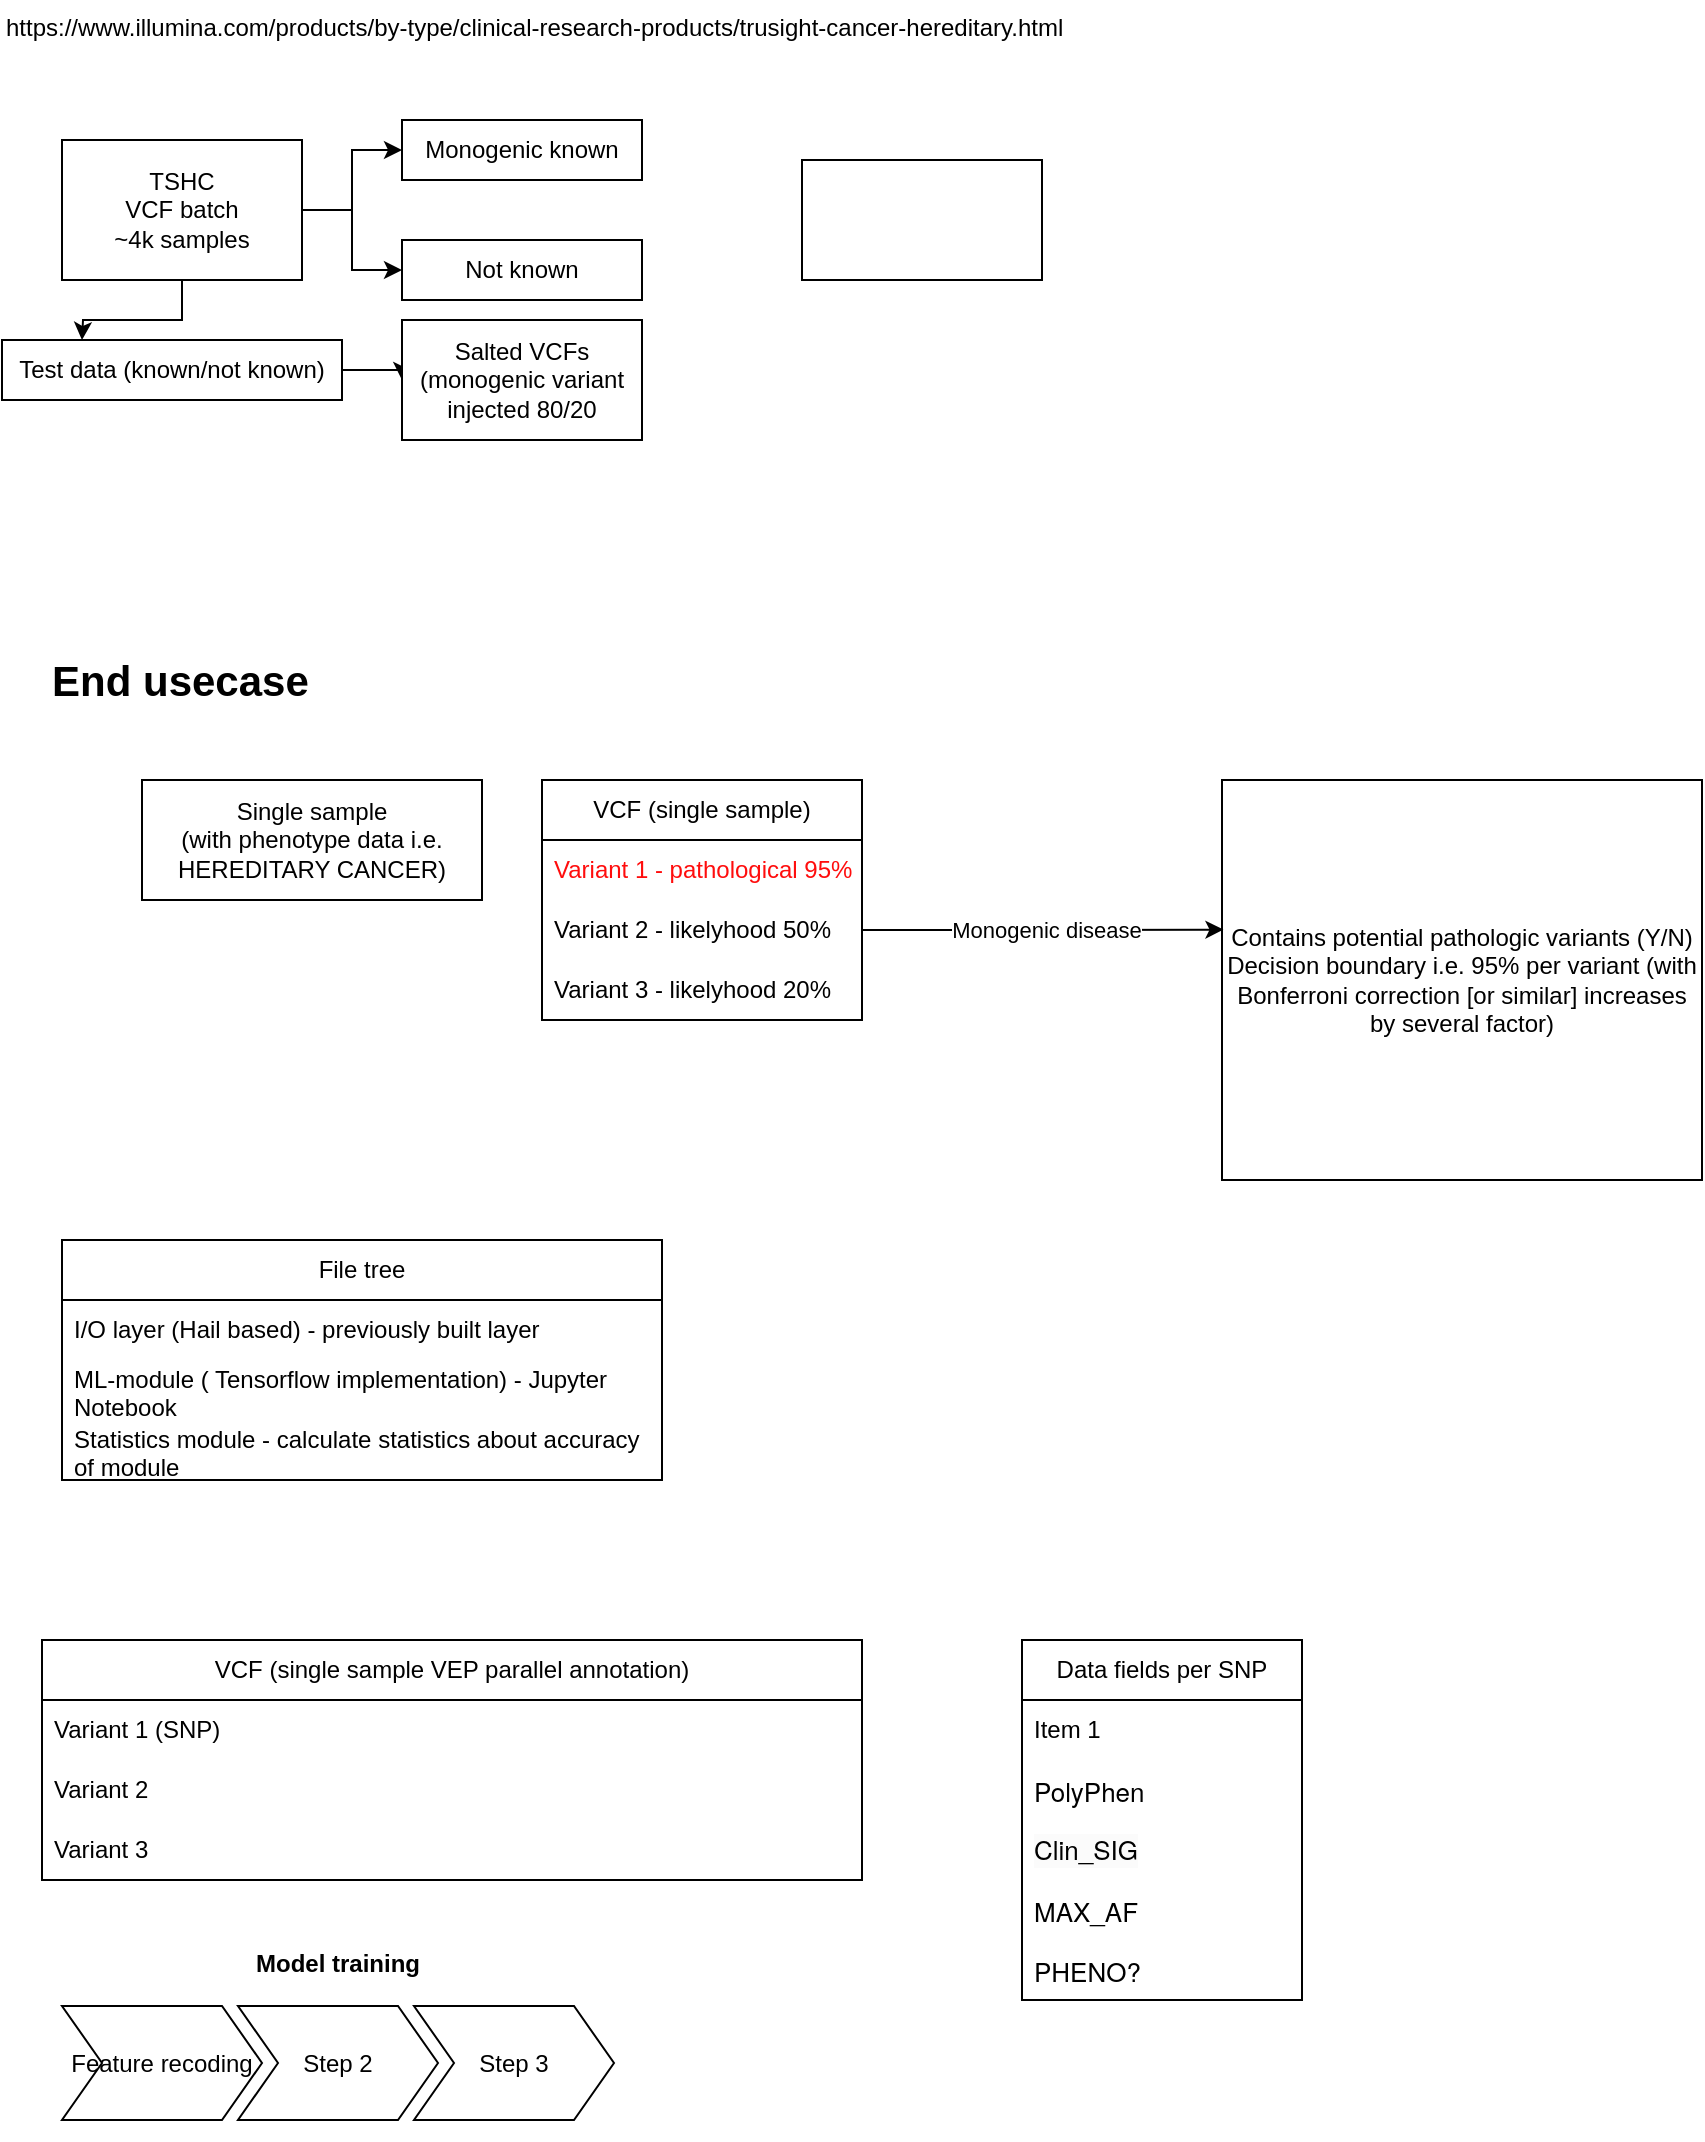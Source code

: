 <mxfile version="23.1.1" type="github">
  <diagram name="Page-1" id="yLdyAgAhy5sliRw4i6jr">
    <mxGraphModel dx="794" dy="1570" grid="1" gridSize="10" guides="1" tooltips="1" connect="1" arrows="1" fold="1" page="1" pageScale="1" pageWidth="850" pageHeight="1100" math="0" shadow="0">
      <root>
        <mxCell id="0" />
        <mxCell id="1" parent="0" />
        <mxCell id="ovGhK_PuXHXMLangWI-R-22" value="" style="edgeStyle=orthogonalEdgeStyle;rounded=0;orthogonalLoop=1;jettySize=auto;html=1;" edge="1" parent="1" source="ovGhK_PuXHXMLangWI-R-1" target="ovGhK_PuXHXMLangWI-R-19">
          <mxGeometry relative="1" as="geometry" />
        </mxCell>
        <mxCell id="ovGhK_PuXHXMLangWI-R-23" style="edgeStyle=orthogonalEdgeStyle;rounded=0;orthogonalLoop=1;jettySize=auto;html=1;exitX=1;exitY=0.5;exitDx=0;exitDy=0;entryX=0;entryY=0.5;entryDx=0;entryDy=0;" edge="1" parent="1" source="ovGhK_PuXHXMLangWI-R-1" target="ovGhK_PuXHXMLangWI-R-18">
          <mxGeometry relative="1" as="geometry" />
        </mxCell>
        <mxCell id="ovGhK_PuXHXMLangWI-R-26" style="edgeStyle=orthogonalEdgeStyle;rounded=0;orthogonalLoop=1;jettySize=auto;html=1;exitX=0.5;exitY=1;exitDx=0;exitDy=0;" edge="1" parent="1" source="ovGhK_PuXHXMLangWI-R-1">
          <mxGeometry relative="1" as="geometry">
            <mxPoint x="40" y="130" as="targetPoint" />
          </mxGeometry>
        </mxCell>
        <mxCell id="ovGhK_PuXHXMLangWI-R-1" value="TSHC&lt;br&gt;VCF batch&lt;br&gt;~4k samples" style="rounded=0;whiteSpace=wrap;html=1;" vertex="1" parent="1">
          <mxGeometry x="30" y="30" width="120" height="70" as="geometry" />
        </mxCell>
        <mxCell id="ovGhK_PuXHXMLangWI-R-2" value="Single sample&lt;br&gt;(with phenotype data i.e. HEREDITARY CANCER)" style="rounded=0;whiteSpace=wrap;html=1;" vertex="1" parent="1">
          <mxGeometry x="70" y="350" width="170" height="60" as="geometry" />
        </mxCell>
        <mxCell id="ovGhK_PuXHXMLangWI-R-4" value="VCF (single sample VEP parallel annotation)" style="swimlane;fontStyle=0;childLayout=stackLayout;horizontal=1;startSize=30;horizontalStack=0;resizeParent=1;resizeParentMax=0;resizeLast=0;collapsible=1;marginBottom=0;whiteSpace=wrap;html=1;" vertex="1" parent="1">
          <mxGeometry x="20" y="780" width="410" height="120" as="geometry" />
        </mxCell>
        <mxCell id="ovGhK_PuXHXMLangWI-R-5" value="Variant 1 (SNP)" style="text;strokeColor=none;fillColor=none;align=left;verticalAlign=middle;spacingLeft=4;spacingRight=4;overflow=hidden;points=[[0,0.5],[1,0.5]];portConstraint=eastwest;rotatable=0;whiteSpace=wrap;html=1;" vertex="1" parent="ovGhK_PuXHXMLangWI-R-4">
          <mxGeometry y="30" width="410" height="30" as="geometry" />
        </mxCell>
        <mxCell id="ovGhK_PuXHXMLangWI-R-6" value="Variant 2" style="text;strokeColor=none;fillColor=none;align=left;verticalAlign=middle;spacingLeft=4;spacingRight=4;overflow=hidden;points=[[0,0.5],[1,0.5]];portConstraint=eastwest;rotatable=0;whiteSpace=wrap;html=1;" vertex="1" parent="ovGhK_PuXHXMLangWI-R-4">
          <mxGeometry y="60" width="410" height="30" as="geometry" />
        </mxCell>
        <mxCell id="ovGhK_PuXHXMLangWI-R-7" value="Variant 3" style="text;strokeColor=none;fillColor=none;align=left;verticalAlign=middle;spacingLeft=4;spacingRight=4;overflow=hidden;points=[[0,0.5],[1,0.5]];portConstraint=eastwest;rotatable=0;whiteSpace=wrap;html=1;" vertex="1" parent="ovGhK_PuXHXMLangWI-R-4">
          <mxGeometry y="90" width="410" height="30" as="geometry" />
        </mxCell>
        <mxCell id="ovGhK_PuXHXMLangWI-R-8" value="Contains potential pathologic variants (Y/N)&lt;br&gt;Decision boundary i.e. 95% per variant (with Bonferroni correction [or similar] increases by several factor)" style="rounded=0;whiteSpace=wrap;html=1;" vertex="1" parent="1">
          <mxGeometry x="610" y="350" width="240" height="200" as="geometry" />
        </mxCell>
        <mxCell id="ovGhK_PuXHXMLangWI-R-10" value="VCF (single sample)" style="swimlane;fontStyle=0;childLayout=stackLayout;horizontal=1;startSize=30;horizontalStack=0;resizeParent=1;resizeParentMax=0;resizeLast=0;collapsible=1;marginBottom=0;whiteSpace=wrap;html=1;" vertex="1" parent="1">
          <mxGeometry x="270" y="350" width="160" height="120" as="geometry" />
        </mxCell>
        <mxCell id="ovGhK_PuXHXMLangWI-R-11" value="&lt;font color=&quot;#ff0d0d&quot;&gt;Variant 1 - pathological 95%&lt;/font&gt;" style="text;strokeColor=none;fillColor=none;align=left;verticalAlign=middle;spacingLeft=4;spacingRight=4;overflow=hidden;points=[[0,0.5],[1,0.5]];portConstraint=eastwest;rotatable=0;whiteSpace=wrap;html=1;" vertex="1" parent="ovGhK_PuXHXMLangWI-R-10">
          <mxGeometry y="30" width="160" height="30" as="geometry" />
        </mxCell>
        <mxCell id="ovGhK_PuXHXMLangWI-R-12" value="Variant 2 - likelyhood 50%" style="text;strokeColor=none;fillColor=none;align=left;verticalAlign=middle;spacingLeft=4;spacingRight=4;overflow=hidden;points=[[0,0.5],[1,0.5]];portConstraint=eastwest;rotatable=0;whiteSpace=wrap;html=1;" vertex="1" parent="ovGhK_PuXHXMLangWI-R-10">
          <mxGeometry y="60" width="160" height="30" as="geometry" />
        </mxCell>
        <mxCell id="ovGhK_PuXHXMLangWI-R-13" value="Variant 3 - likelyhood 20%" style="text;strokeColor=none;fillColor=none;align=left;verticalAlign=middle;spacingLeft=4;spacingRight=4;overflow=hidden;points=[[0,0.5],[1,0.5]];portConstraint=eastwest;rotatable=0;whiteSpace=wrap;html=1;" vertex="1" parent="ovGhK_PuXHXMLangWI-R-10">
          <mxGeometry y="90" width="160" height="30" as="geometry" />
        </mxCell>
        <mxCell id="ovGhK_PuXHXMLangWI-R-14" style="edgeStyle=orthogonalEdgeStyle;rounded=0;orthogonalLoop=1;jettySize=auto;html=1;exitX=1;exitY=0.5;exitDx=0;exitDy=0;entryX=0.003;entryY=0.374;entryDx=0;entryDy=0;entryPerimeter=0;" edge="1" parent="1" source="ovGhK_PuXHXMLangWI-R-12" target="ovGhK_PuXHXMLangWI-R-8">
          <mxGeometry relative="1" as="geometry" />
        </mxCell>
        <mxCell id="ovGhK_PuXHXMLangWI-R-15" value="Monogenic disease" style="edgeLabel;html=1;align=center;verticalAlign=middle;resizable=0;points=[];" vertex="1" connectable="0" parent="ovGhK_PuXHXMLangWI-R-14">
          <mxGeometry x="-0.221" y="1" relative="1" as="geometry">
            <mxPoint x="21" y="1" as="offset" />
          </mxGeometry>
        </mxCell>
        <mxCell id="ovGhK_PuXHXMLangWI-R-16" style="edgeStyle=orthogonalEdgeStyle;rounded=0;orthogonalLoop=1;jettySize=auto;html=1;exitX=0.5;exitY=1;exitDx=0;exitDy=0;" edge="1" parent="1" source="ovGhK_PuXHXMLangWI-R-8" target="ovGhK_PuXHXMLangWI-R-8">
          <mxGeometry relative="1" as="geometry" />
        </mxCell>
        <mxCell id="ovGhK_PuXHXMLangWI-R-18" value="Monogenic known" style="rounded=0;whiteSpace=wrap;html=1;" vertex="1" parent="1">
          <mxGeometry x="200" y="20" width="120" height="30" as="geometry" />
        </mxCell>
        <mxCell id="ovGhK_PuXHXMLangWI-R-19" value="Not known" style="rounded=0;whiteSpace=wrap;html=1;" vertex="1" parent="1">
          <mxGeometry x="200" y="80" width="120" height="30" as="geometry" />
        </mxCell>
        <mxCell id="ovGhK_PuXHXMLangWI-R-21" style="edgeStyle=orthogonalEdgeStyle;rounded=0;orthogonalLoop=1;jettySize=auto;html=1;exitX=0.5;exitY=1;exitDx=0;exitDy=0;" edge="1" parent="1" source="ovGhK_PuXHXMLangWI-R-19" target="ovGhK_PuXHXMLangWI-R-19">
          <mxGeometry relative="1" as="geometry" />
        </mxCell>
        <mxCell id="ovGhK_PuXHXMLangWI-R-25" value="" style="rounded=0;whiteSpace=wrap;html=1;" vertex="1" parent="1">
          <mxGeometry x="400" y="40" width="120" height="60" as="geometry" />
        </mxCell>
        <mxCell id="ovGhK_PuXHXMLangWI-R-29" style="edgeStyle=orthogonalEdgeStyle;rounded=0;orthogonalLoop=1;jettySize=auto;html=1;exitX=1;exitY=0.5;exitDx=0;exitDy=0;entryX=0;entryY=0.5;entryDx=0;entryDy=0;" edge="1" parent="1" source="ovGhK_PuXHXMLangWI-R-27" target="ovGhK_PuXHXMLangWI-R-28">
          <mxGeometry relative="1" as="geometry" />
        </mxCell>
        <mxCell id="ovGhK_PuXHXMLangWI-R-27" value="Test data (known/not known)" style="rounded=0;whiteSpace=wrap;html=1;" vertex="1" parent="1">
          <mxGeometry y="130" width="170" height="30" as="geometry" />
        </mxCell>
        <mxCell id="ovGhK_PuXHXMLangWI-R-28" value="Salted VCFs (monogenic variant injected 80/20" style="rounded=0;whiteSpace=wrap;html=1;" vertex="1" parent="1">
          <mxGeometry x="200" y="120" width="120" height="60" as="geometry" />
        </mxCell>
        <mxCell id="ovGhK_PuXHXMLangWI-R-30" value="&lt;h1&gt;&lt;b style=&quot;border-color: var(--border-color); text-align: center;&quot;&gt;&lt;font style=&quot;font-size: 21px;&quot;&gt;End usecase&lt;/font&gt;&lt;/b&gt;&lt;br&gt;&lt;/h1&gt;" style="text;html=1;strokeColor=none;fillColor=none;spacing=5;spacingTop=-20;whiteSpace=wrap;overflow=hidden;rounded=0;" vertex="1" parent="1">
          <mxGeometry x="20" y="280" width="190" height="120" as="geometry" />
        </mxCell>
        <mxCell id="ovGhK_PuXHXMLangWI-R-31" value="File tree" style="swimlane;fontStyle=0;childLayout=stackLayout;horizontal=1;startSize=30;horizontalStack=0;resizeParent=1;resizeParentMax=0;resizeLast=0;collapsible=1;marginBottom=0;whiteSpace=wrap;html=1;" vertex="1" parent="1">
          <mxGeometry x="30" y="580" width="300" height="120" as="geometry" />
        </mxCell>
        <mxCell id="ovGhK_PuXHXMLangWI-R-32" value="I/O layer (Hail based) - previously built layer" style="text;strokeColor=none;fillColor=none;align=left;verticalAlign=middle;spacingLeft=4;spacingRight=4;overflow=hidden;points=[[0,0.5],[1,0.5]];portConstraint=eastwest;rotatable=0;whiteSpace=wrap;html=1;" vertex="1" parent="ovGhK_PuXHXMLangWI-R-31">
          <mxGeometry y="30" width="300" height="30" as="geometry" />
        </mxCell>
        <mxCell id="ovGhK_PuXHXMLangWI-R-33" value="ML-module ( Tensorflow implementation) - Jupyter Notebook" style="text;strokeColor=none;fillColor=none;align=left;verticalAlign=middle;spacingLeft=4;spacingRight=4;overflow=hidden;points=[[0,0.5],[1,0.5]];portConstraint=eastwest;rotatable=0;whiteSpace=wrap;html=1;" vertex="1" parent="ovGhK_PuXHXMLangWI-R-31">
          <mxGeometry y="60" width="300" height="30" as="geometry" />
        </mxCell>
        <mxCell id="ovGhK_PuXHXMLangWI-R-34" value="Statistics module - calculate statistics about accuracy of module" style="text;strokeColor=none;fillColor=none;align=left;verticalAlign=middle;spacingLeft=4;spacingRight=4;overflow=hidden;points=[[0,0.5],[1,0.5]];portConstraint=eastwest;rotatable=0;whiteSpace=wrap;html=1;" vertex="1" parent="ovGhK_PuXHXMLangWI-R-31">
          <mxGeometry y="90" width="300" height="30" as="geometry" />
        </mxCell>
        <UserObject label="https://www.illumina.com/products/by-type/clinical-research-products/trusight-cancer-hereditary.html" link="https://www.illumina.com/products/by-type/clinical-research-products/trusight-cancer-hereditary.html" id="ovGhK_PuXHXMLangWI-R-43">
          <mxCell style="text;whiteSpace=wrap;" vertex="1" parent="1">
            <mxGeometry y="-40" width="560" height="50" as="geometry" />
          </mxCell>
        </UserObject>
        <mxCell id="ovGhK_PuXHXMLangWI-R-44" value="Data fields per SNP" style="swimlane;fontStyle=0;childLayout=stackLayout;horizontal=1;startSize=30;horizontalStack=0;resizeParent=1;resizeParentMax=0;resizeLast=0;collapsible=1;marginBottom=0;whiteSpace=wrap;html=1;" vertex="1" parent="1">
          <mxGeometry x="510" y="780" width="140" height="180" as="geometry" />
        </mxCell>
        <mxCell id="ovGhK_PuXHXMLangWI-R-45" value="Item 1" style="text;strokeColor=none;fillColor=none;align=left;verticalAlign=middle;spacingLeft=4;spacingRight=4;overflow=hidden;points=[[0,0.5],[1,0.5]];portConstraint=eastwest;rotatable=0;whiteSpace=wrap;html=1;" vertex="1" parent="ovGhK_PuXHXMLangWI-R-44">
          <mxGeometry y="30" width="140" height="30" as="geometry" />
        </mxCell>
        <mxCell id="ovGhK_PuXHXMLangWI-R-46" value="&lt;p style=&quot;margin: 0px; font-style: normal; font-variant-caps: normal; font-stretch: normal; font-size: 13px; line-height: normal; font-family: &amp;quot;Helvetica Neue&amp;quot;; font-size-adjust: none; font-kerning: auto; font-variant-alternates: normal; font-variant-ligatures: normal; font-variant-numeric: normal; font-variant-east-asian: normal; font-variant-position: normal; font-variant-emoji: normal; font-feature-settings: normal; font-optical-sizing: auto; font-variation-settings: normal;&quot;&gt;PolyPhen&lt;/p&gt;" style="text;strokeColor=none;fillColor=none;align=left;verticalAlign=middle;spacingLeft=4;spacingRight=4;overflow=hidden;points=[[0,0.5],[1,0.5]];portConstraint=eastwest;rotatable=0;whiteSpace=wrap;html=1;" vertex="1" parent="ovGhK_PuXHXMLangWI-R-44">
          <mxGeometry y="60" width="140" height="30" as="geometry" />
        </mxCell>
        <mxCell id="ovGhK_PuXHXMLangWI-R-47" value="&lt;span style=&quot;caret-color: rgb(0, 0, 0); color: rgb(0, 0, 0); font-family: &amp;quot;Helvetica Neue&amp;quot;; font-size: 13px; font-style: normal; font-variant-caps: normal; font-weight: 400; letter-spacing: normal; text-align: left; text-indent: 0px; text-transform: none; word-spacing: 0px; -webkit-text-stroke-width: 0px; background-color: rgb(251, 251, 251); text-decoration: none; float: none; display: inline !important;&quot;&gt;Clin_SIG&lt;/span&gt;" style="text;strokeColor=none;fillColor=none;align=left;verticalAlign=middle;spacingLeft=4;spacingRight=4;overflow=hidden;points=[[0,0.5],[1,0.5]];portConstraint=eastwest;rotatable=0;whiteSpace=wrap;html=1;" vertex="1" parent="ovGhK_PuXHXMLangWI-R-44">
          <mxGeometry y="90" width="140" height="30" as="geometry" />
        </mxCell>
        <mxCell id="uKwTsWBKO9q8Pootr78T-1" value="&lt;p style=&quot;margin: 0px; font-style: normal; font-variant-caps: normal; font-stretch: normal; font-size: 13px; line-height: normal; font-family: &amp;quot;Helvetica Neue&amp;quot;; font-size-adjust: none; font-kerning: auto; font-variant-alternates: normal; font-variant-ligatures: normal; font-variant-numeric: normal; font-variant-east-asian: normal; font-variant-position: normal; font-variant-emoji: normal; font-feature-settings: normal; font-optical-sizing: auto; font-variation-settings: normal;&quot;&gt;MAX_AF&lt;/p&gt;" style="text;strokeColor=none;fillColor=none;align=left;verticalAlign=middle;spacingLeft=4;spacingRight=4;overflow=hidden;points=[[0,0.5],[1,0.5]];portConstraint=eastwest;rotatable=0;whiteSpace=wrap;html=1;" vertex="1" parent="ovGhK_PuXHXMLangWI-R-44">
          <mxGeometry y="120" width="140" height="30" as="geometry" />
        </mxCell>
        <mxCell id="uKwTsWBKO9q8Pootr78T-2" value="&lt;p style=&quot;margin: 0px; font-style: normal; font-variant-caps: normal; font-stretch: normal; font-size: 13px; line-height: normal; font-family: &amp;quot;Helvetica Neue&amp;quot;; font-size-adjust: none; font-kerning: auto; font-variant-alternates: normal; font-variant-ligatures: normal; font-variant-numeric: normal; font-variant-east-asian: normal; font-variant-position: normal; font-variant-emoji: normal; font-feature-settings: normal; font-optical-sizing: auto; font-variation-settings: normal;&quot;&gt;PHENO?&lt;/p&gt;" style="text;strokeColor=none;fillColor=none;align=left;verticalAlign=middle;spacingLeft=4;spacingRight=4;overflow=hidden;points=[[0,0.5],[1,0.5]];portConstraint=eastwest;rotatable=0;whiteSpace=wrap;html=1;" vertex="1" parent="ovGhK_PuXHXMLangWI-R-44">
          <mxGeometry y="150" width="140" height="30" as="geometry" />
        </mxCell>
        <mxCell id="ovGhK_PuXHXMLangWI-R-54" value="Model training" style="swimlane;childLayout=stackLayout;horizontal=1;fillColor=none;horizontalStack=1;resizeParent=1;resizeParentMax=0;resizeLast=0;collapsible=0;strokeColor=none;stackBorder=10;stackSpacing=-12;resizable=1;align=center;points=[];whiteSpace=wrap;html=1;" vertex="1" parent="1">
          <mxGeometry x="20" y="930" width="296" height="100" as="geometry" />
        </mxCell>
        <mxCell id="ovGhK_PuXHXMLangWI-R-55" value="Feature recoding" style="shape=step;perimeter=stepPerimeter;fixedSize=1;points=[];whiteSpace=wrap;html=1;" vertex="1" parent="ovGhK_PuXHXMLangWI-R-54">
          <mxGeometry x="10" y="33" width="100" height="57" as="geometry" />
        </mxCell>
        <mxCell id="ovGhK_PuXHXMLangWI-R-56" value="Step 2" style="shape=step;perimeter=stepPerimeter;fixedSize=1;points=[];whiteSpace=wrap;html=1;" vertex="1" parent="ovGhK_PuXHXMLangWI-R-54">
          <mxGeometry x="98" y="33" width="100" height="57" as="geometry" />
        </mxCell>
        <mxCell id="ovGhK_PuXHXMLangWI-R-57" value="Step 3" style="shape=step;perimeter=stepPerimeter;fixedSize=1;points=[];whiteSpace=wrap;html=1;" vertex="1" parent="ovGhK_PuXHXMLangWI-R-54">
          <mxGeometry x="186" y="33" width="100" height="57" as="geometry" />
        </mxCell>
      </root>
    </mxGraphModel>
  </diagram>
</mxfile>
